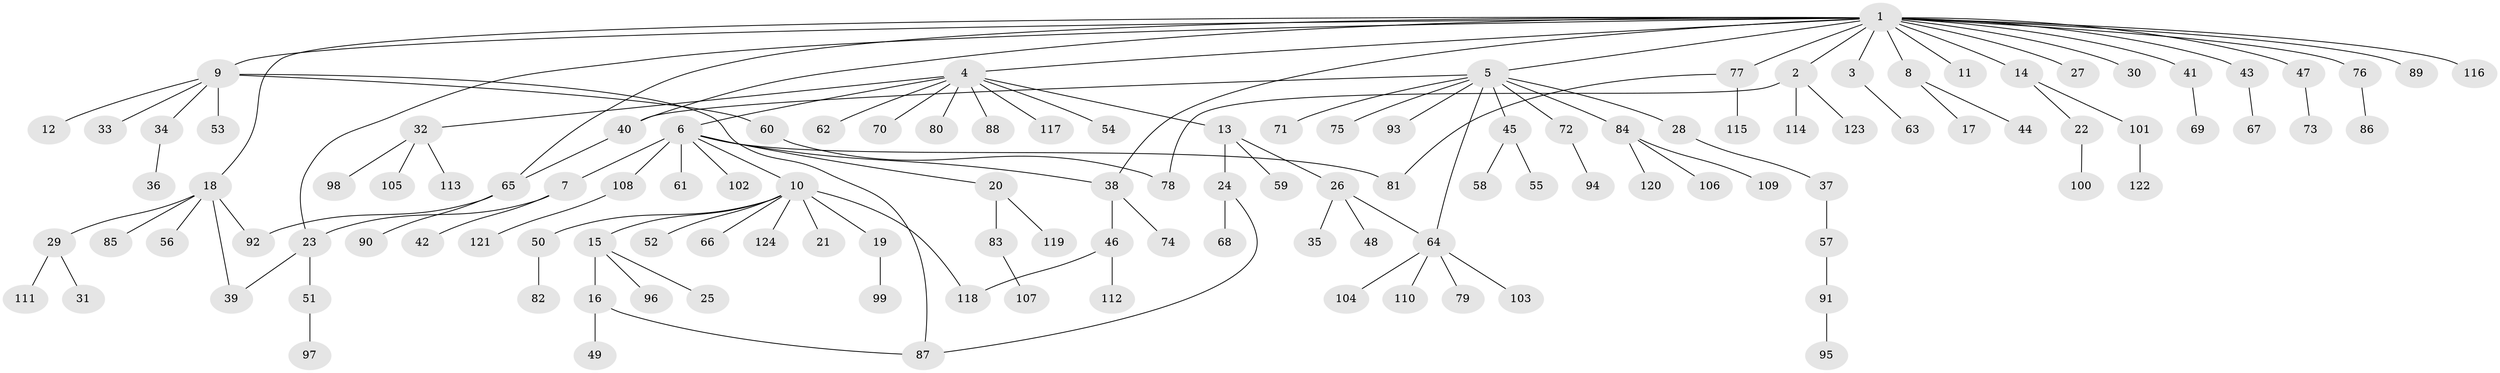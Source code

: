 // Generated by graph-tools (version 1.1) at 2025/01/03/09/25 03:01:54]
// undirected, 124 vertices, 135 edges
graph export_dot {
graph [start="1"]
  node [color=gray90,style=filled];
  1;
  2;
  3;
  4;
  5;
  6;
  7;
  8;
  9;
  10;
  11;
  12;
  13;
  14;
  15;
  16;
  17;
  18;
  19;
  20;
  21;
  22;
  23;
  24;
  25;
  26;
  27;
  28;
  29;
  30;
  31;
  32;
  33;
  34;
  35;
  36;
  37;
  38;
  39;
  40;
  41;
  42;
  43;
  44;
  45;
  46;
  47;
  48;
  49;
  50;
  51;
  52;
  53;
  54;
  55;
  56;
  57;
  58;
  59;
  60;
  61;
  62;
  63;
  64;
  65;
  66;
  67;
  68;
  69;
  70;
  71;
  72;
  73;
  74;
  75;
  76;
  77;
  78;
  79;
  80;
  81;
  82;
  83;
  84;
  85;
  86;
  87;
  88;
  89;
  90;
  91;
  92;
  93;
  94;
  95;
  96;
  97;
  98;
  99;
  100;
  101;
  102;
  103;
  104;
  105;
  106;
  107;
  108;
  109;
  110;
  111;
  112;
  113;
  114;
  115;
  116;
  117;
  118;
  119;
  120;
  121;
  122;
  123;
  124;
  1 -- 2;
  1 -- 3;
  1 -- 4;
  1 -- 5;
  1 -- 8;
  1 -- 9;
  1 -- 11;
  1 -- 14;
  1 -- 18;
  1 -- 23;
  1 -- 27;
  1 -- 30;
  1 -- 38;
  1 -- 40;
  1 -- 41;
  1 -- 43;
  1 -- 47;
  1 -- 65;
  1 -- 76;
  1 -- 77;
  1 -- 89;
  1 -- 116;
  2 -- 78;
  2 -- 114;
  2 -- 123;
  3 -- 63;
  4 -- 6;
  4 -- 13;
  4 -- 32;
  4 -- 54;
  4 -- 62;
  4 -- 70;
  4 -- 80;
  4 -- 88;
  4 -- 117;
  5 -- 28;
  5 -- 40;
  5 -- 45;
  5 -- 64;
  5 -- 71;
  5 -- 72;
  5 -- 75;
  5 -- 84;
  5 -- 93;
  6 -- 7;
  6 -- 10;
  6 -- 20;
  6 -- 38;
  6 -- 61;
  6 -- 81;
  6 -- 102;
  6 -- 108;
  7 -- 23;
  7 -- 42;
  8 -- 17;
  8 -- 44;
  9 -- 12;
  9 -- 33;
  9 -- 34;
  9 -- 53;
  9 -- 60;
  9 -- 87;
  10 -- 15;
  10 -- 19;
  10 -- 21;
  10 -- 50;
  10 -- 52;
  10 -- 66;
  10 -- 118;
  10 -- 124;
  13 -- 24;
  13 -- 26;
  13 -- 59;
  14 -- 22;
  14 -- 101;
  15 -- 16;
  15 -- 25;
  15 -- 96;
  16 -- 49;
  16 -- 87;
  18 -- 29;
  18 -- 39;
  18 -- 56;
  18 -- 85;
  18 -- 92;
  19 -- 99;
  20 -- 83;
  20 -- 119;
  22 -- 100;
  23 -- 39;
  23 -- 51;
  24 -- 68;
  24 -- 87;
  26 -- 35;
  26 -- 48;
  26 -- 64;
  28 -- 37;
  29 -- 31;
  29 -- 111;
  32 -- 98;
  32 -- 105;
  32 -- 113;
  34 -- 36;
  37 -- 57;
  38 -- 46;
  38 -- 74;
  40 -- 65;
  41 -- 69;
  43 -- 67;
  45 -- 55;
  45 -- 58;
  46 -- 112;
  46 -- 118;
  47 -- 73;
  50 -- 82;
  51 -- 97;
  57 -- 91;
  60 -- 78;
  64 -- 79;
  64 -- 103;
  64 -- 104;
  64 -- 110;
  65 -- 90;
  65 -- 92;
  72 -- 94;
  76 -- 86;
  77 -- 81;
  77 -- 115;
  83 -- 107;
  84 -- 106;
  84 -- 109;
  84 -- 120;
  91 -- 95;
  101 -- 122;
  108 -- 121;
}

